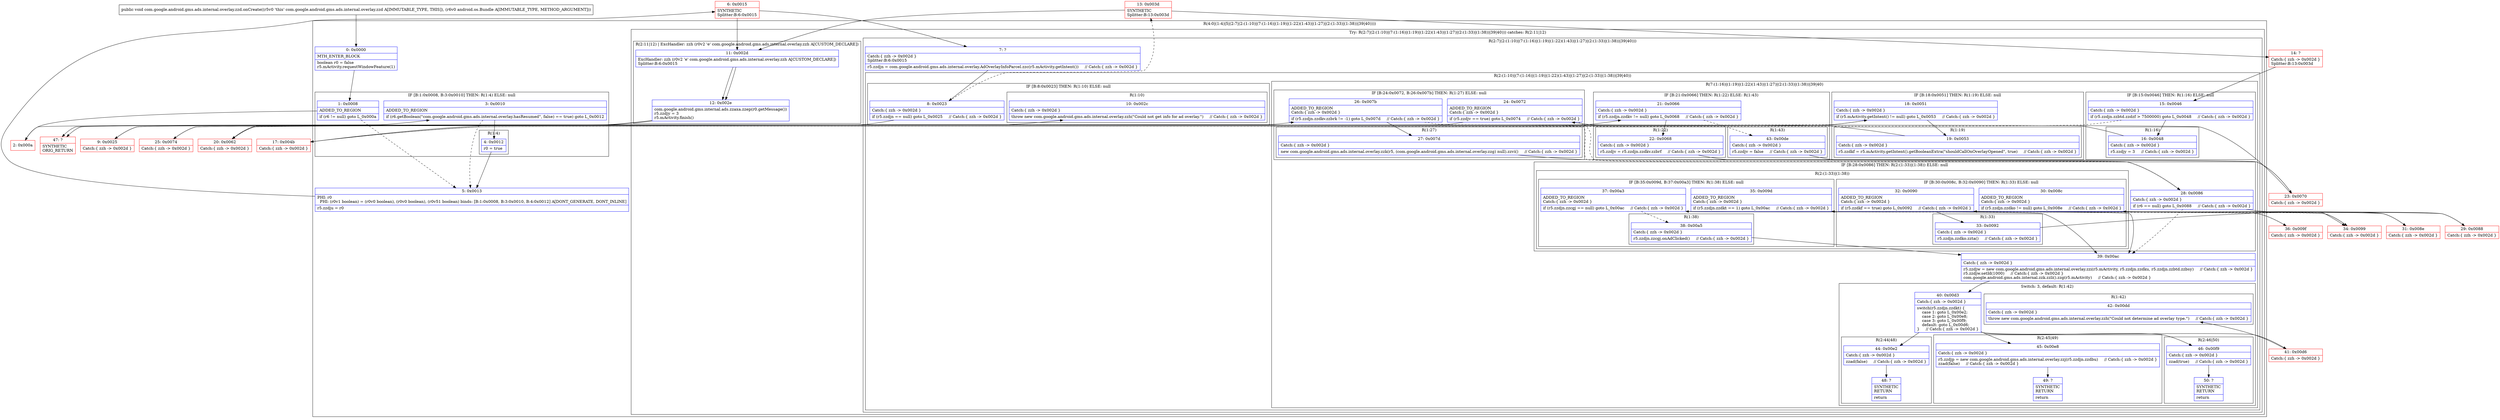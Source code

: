 digraph "CFG forcom.google.android.gms.ads.internal.overlay.zzd.onCreate(Landroid\/os\/Bundle;)V" {
subgraph cluster_Region_872343403 {
label = "R(4:0|(1:4)|5|(2:7|(2:(1:10)|(7:(1:16)|(1:19)|(1:22)(1:43)|(1:27)|(2:(1:33)|(1:38))|39|40))))";
node [shape=record,color=blue];
Node_0 [shape=record,label="{0\:\ 0x0000|MTH_ENTER_BLOCK\l|boolean r0 = false\lr5.mActivity.requestWindowFeature(1)\l}"];
subgraph cluster_IfRegion_1879098237 {
label = "IF [B:1:0x0008, B:3:0x0010] THEN: R(1:4) ELSE: null";
node [shape=record,color=blue];
Node_1 [shape=record,label="{1\:\ 0x0008|ADDED_TO_REGION\l|if (r6 != null) goto L_0x000a\l}"];
Node_3 [shape=record,label="{3\:\ 0x0010|ADDED_TO_REGION\l|if (r6.getBoolean(\"com.google.android.gms.ads.internal.overlay.hasResumed\", false) == true) goto L_0x0012\l}"];
subgraph cluster_Region_1063679450 {
label = "R(1:4)";
node [shape=record,color=blue];
Node_4 [shape=record,label="{4\:\ 0x0012|r0 = true\l}"];
}
}
Node_5 [shape=record,label="{5\:\ 0x0013|PHI: r0 \l  PHI: (r0v1 boolean) = (r0v0 boolean), (r0v0 boolean), (r0v51 boolean) binds: [B:1:0x0008, B:3:0x0010, B:4:0x0012] A[DONT_GENERATE, DONT_INLINE]\l|r5.zzdju = r0\l}"];
subgraph cluster_TryCatchRegion_1277787551 {
label = "Try: R(2:7|(2:(1:10)|(7:(1:16)|(1:19)|(1:22)(1:43)|(1:27)|(2:(1:33)|(1:38))|39|40))) catches: R(2:11|12)";
node [shape=record,color=blue];
subgraph cluster_Region_1316632587 {
label = "R(2:7|(2:(1:10)|(7:(1:16)|(1:19)|(1:22)(1:43)|(1:27)|(2:(1:33)|(1:38))|39|40)))";
node [shape=record,color=blue];
Node_7 [shape=record,label="{7\:\ ?|Catch:\{ zzh \-\> 0x002d \}\lSplitter:B:6:0x0015\l|r5.zzdjn = com.google.android.gms.ads.internal.overlay.AdOverlayInfoParcel.zzc(r5.mActivity.getIntent())     \/\/ Catch:\{ zzh \-\> 0x002d \}\l}"];
subgraph cluster_Region_1117660552 {
label = "R(2:(1:10)|(7:(1:16)|(1:19)|(1:22)(1:43)|(1:27)|(2:(1:33)|(1:38))|39|40))";
node [shape=record,color=blue];
subgraph cluster_IfRegion_879959437 {
label = "IF [B:8:0x0023] THEN: R(1:10) ELSE: null";
node [shape=record,color=blue];
Node_8 [shape=record,label="{8\:\ 0x0023|Catch:\{ zzh \-\> 0x002d \}\l|if (r5.zzdjn == null) goto L_0x0025     \/\/ Catch:\{ zzh \-\> 0x002d \}\l}"];
subgraph cluster_Region_858868505 {
label = "R(1:10)";
node [shape=record,color=blue];
Node_10 [shape=record,label="{10\:\ 0x002c|Catch:\{ zzh \-\> 0x002d \}\l|throw new com.google.android.gms.ads.internal.overlay.zzh(\"Could not get info for ad overlay.\")     \/\/ Catch:\{ zzh \-\> 0x002d \}\l}"];
}
}
subgraph cluster_Region_739546900 {
label = "R(7:(1:16)|(1:19)|(1:22)(1:43)|(1:27)|(2:(1:33)|(1:38))|39|40)";
node [shape=record,color=blue];
subgraph cluster_IfRegion_521491835 {
label = "IF [B:15:0x0046] THEN: R(1:16) ELSE: null";
node [shape=record,color=blue];
Node_15 [shape=record,label="{15\:\ 0x0046|Catch:\{ zzh \-\> 0x002d \}\l|if (r5.zzdjn.zzbtd.zzdzf \> 7500000) goto L_0x0048     \/\/ Catch:\{ zzh \-\> 0x002d \}\l}"];
subgraph cluster_Region_866565217 {
label = "R(1:16)";
node [shape=record,color=blue];
Node_16 [shape=record,label="{16\:\ 0x0048|Catch:\{ zzh \-\> 0x002d \}\l|r5.zzdjy = 3     \/\/ Catch:\{ zzh \-\> 0x002d \}\l}"];
}
}
subgraph cluster_IfRegion_175526031 {
label = "IF [B:18:0x0051] THEN: R(1:19) ELSE: null";
node [shape=record,color=blue];
Node_18 [shape=record,label="{18\:\ 0x0051|Catch:\{ zzh \-\> 0x002d \}\l|if (r5.mActivity.getIntent() != null) goto L_0x0053     \/\/ Catch:\{ zzh \-\> 0x002d \}\l}"];
subgraph cluster_Region_47373026 {
label = "R(1:19)";
node [shape=record,color=blue];
Node_19 [shape=record,label="{19\:\ 0x0053|Catch:\{ zzh \-\> 0x002d \}\l|r5.zzdkf = r5.mActivity.getIntent().getBooleanExtra(\"shouldCallOnOverlayOpened\", true)     \/\/ Catch:\{ zzh \-\> 0x002d \}\l}"];
}
}
subgraph cluster_IfRegion_937032014 {
label = "IF [B:21:0x0066] THEN: R(1:22) ELSE: R(1:43)";
node [shape=record,color=blue];
Node_21 [shape=record,label="{21\:\ 0x0066|Catch:\{ zzh \-\> 0x002d \}\l|if (r5.zzdjn.zzdkv != null) goto L_0x0068     \/\/ Catch:\{ zzh \-\> 0x002d \}\l}"];
subgraph cluster_Region_832179808 {
label = "R(1:22)";
node [shape=record,color=blue];
Node_22 [shape=record,label="{22\:\ 0x0068|Catch:\{ zzh \-\> 0x002d \}\l|r5.zzdjv = r5.zzdjn.zzdkv.zzbrf     \/\/ Catch:\{ zzh \-\> 0x002d \}\l}"];
}
subgraph cluster_Region_156291828 {
label = "R(1:43)";
node [shape=record,color=blue];
Node_43 [shape=record,label="{43\:\ 0x00de|Catch:\{ zzh \-\> 0x002d \}\l|r5.zzdjv = false     \/\/ Catch:\{ zzh \-\> 0x002d \}\l}"];
}
}
subgraph cluster_IfRegion_490806518 {
label = "IF [B:24:0x0072, B:26:0x007b] THEN: R(1:27) ELSE: null";
node [shape=record,color=blue];
Node_24 [shape=record,label="{24\:\ 0x0072|ADDED_TO_REGION\lCatch:\{ zzh \-\> 0x002d \}\l|if (r5.zzdjv == true) goto L_0x0074     \/\/ Catch:\{ zzh \-\> 0x002d \}\l}"];
Node_26 [shape=record,label="{26\:\ 0x007b|ADDED_TO_REGION\lCatch:\{ zzh \-\> 0x002d \}\l|if (r5.zzdjn.zzdkv.zzbrk != \-1) goto L_0x007d     \/\/ Catch:\{ zzh \-\> 0x002d \}\l}"];
subgraph cluster_Region_1705674137 {
label = "R(1:27)";
node [shape=record,color=blue];
Node_27 [shape=record,label="{27\:\ 0x007d|Catch:\{ zzh \-\> 0x002d \}\l|new com.google.android.gms.ads.internal.overlay.zzk(r5, (com.google.android.gms.ads.internal.overlay.zzg) null).zzvi()     \/\/ Catch:\{ zzh \-\> 0x002d \}\l}"];
}
}
subgraph cluster_IfRegion_77758018 {
label = "IF [B:28:0x0086] THEN: R(2:(1:33)|(1:38)) ELSE: null";
node [shape=record,color=blue];
Node_28 [shape=record,label="{28\:\ 0x0086|Catch:\{ zzh \-\> 0x002d \}\l|if (r6 == null) goto L_0x0088     \/\/ Catch:\{ zzh \-\> 0x002d \}\l}"];
subgraph cluster_Region_199936848 {
label = "R(2:(1:33)|(1:38))";
node [shape=record,color=blue];
subgraph cluster_IfRegion_509202551 {
label = "IF [B:30:0x008c, B:32:0x0090] THEN: R(1:33) ELSE: null";
node [shape=record,color=blue];
Node_30 [shape=record,label="{30\:\ 0x008c|ADDED_TO_REGION\lCatch:\{ zzh \-\> 0x002d \}\l|if (r5.zzdjn.zzdko != null) goto L_0x008e     \/\/ Catch:\{ zzh \-\> 0x002d \}\l}"];
Node_32 [shape=record,label="{32\:\ 0x0090|ADDED_TO_REGION\lCatch:\{ zzh \-\> 0x002d \}\l|if (r5.zzdkf == true) goto L_0x0092     \/\/ Catch:\{ zzh \-\> 0x002d \}\l}"];
subgraph cluster_Region_795740264 {
label = "R(1:33)";
node [shape=record,color=blue];
Node_33 [shape=record,label="{33\:\ 0x0092|Catch:\{ zzh \-\> 0x002d \}\l|r5.zzdjn.zzdko.zzta()     \/\/ Catch:\{ zzh \-\> 0x002d \}\l}"];
}
}
subgraph cluster_IfRegion_942224297 {
label = "IF [B:35:0x009d, B:37:0x00a3] THEN: R(1:38) ELSE: null";
node [shape=record,color=blue];
Node_35 [shape=record,label="{35\:\ 0x009d|ADDED_TO_REGION\lCatch:\{ zzh \-\> 0x002d \}\l|if (r5.zzdjn.zzdkt == 1) goto L_0x00ac     \/\/ Catch:\{ zzh \-\> 0x002d \}\l}"];
Node_37 [shape=record,label="{37\:\ 0x00a3|ADDED_TO_REGION\lCatch:\{ zzh \-\> 0x002d \}\l|if (r5.zzdjn.zzcgj == null) goto L_0x00ac     \/\/ Catch:\{ zzh \-\> 0x002d \}\l}"];
subgraph cluster_Region_1699008439 {
label = "R(1:38)";
node [shape=record,color=blue];
Node_38 [shape=record,label="{38\:\ 0x00a5|Catch:\{ zzh \-\> 0x002d \}\l|r5.zzdjn.zzcgj.onAdClicked()     \/\/ Catch:\{ zzh \-\> 0x002d \}\l}"];
}
}
}
}
Node_39 [shape=record,label="{39\:\ 0x00ac|Catch:\{ zzh \-\> 0x002d \}\l|r5.zzdjw = new com.google.android.gms.ads.internal.overlay.zzi(r5.mActivity, r5.zzdjn.zzdku, r5.zzdjn.zzbtd.zzbsy)     \/\/ Catch:\{ zzh \-\> 0x002d \}\lr5.zzdjw.setId(1000)     \/\/ Catch:\{ zzh \-\> 0x002d \}\lcom.google.android.gms.ads.internal.zzk.zzli().zzg(r5.mActivity)     \/\/ Catch:\{ zzh \-\> 0x002d \}\l}"];
subgraph cluster_SwitchRegion_902717696 {
label = "Switch: 3, default: R(1:42)";
node [shape=record,color=blue];
Node_40 [shape=record,label="{40\:\ 0x00d3|Catch:\{ zzh \-\> 0x002d \}\l|switch(r5.zzdjn.zzdkt) \{\l    case 1: goto L_0x00e2;\l    case 2: goto L_0x00e8;\l    case 3: goto L_0x00f9;\l    default: goto L_0x00d6;\l\}     \/\/ Catch:\{ zzh \-\> 0x002d \}\l}"];
subgraph cluster_Region_1790710425 {
label = "R(2:44|48)";
node [shape=record,color=blue];
Node_44 [shape=record,label="{44\:\ 0x00e2|Catch:\{ zzh \-\> 0x002d \}\l|zzad(false)     \/\/ Catch:\{ zzh \-\> 0x002d \}\l}"];
Node_48 [shape=record,label="{48\:\ ?|SYNTHETIC\lRETURN\l|return\l}"];
}
subgraph cluster_Region_460963868 {
label = "R(2:45|49)";
node [shape=record,color=blue];
Node_45 [shape=record,label="{45\:\ 0x00e8|Catch:\{ zzh \-\> 0x002d \}\l|r5.zzdjp = new com.google.android.gms.ads.internal.overlay.zzj(r5.zzdjn.zzdbu)     \/\/ Catch:\{ zzh \-\> 0x002d \}\lzzad(false)     \/\/ Catch:\{ zzh \-\> 0x002d \}\l}"];
Node_49 [shape=record,label="{49\:\ ?|SYNTHETIC\lRETURN\l|return\l}"];
}
subgraph cluster_Region_1485020595 {
label = "R(2:46|50)";
node [shape=record,color=blue];
Node_46 [shape=record,label="{46\:\ 0x00f9|Catch:\{ zzh \-\> 0x002d \}\l|zzad(true)     \/\/ Catch:\{ zzh \-\> 0x002d \}\l}"];
Node_50 [shape=record,label="{50\:\ ?|SYNTHETIC\lRETURN\l|return\l}"];
}
subgraph cluster_Region_511914434 {
label = "R(1:42)";
node [shape=record,color=blue];
Node_42 [shape=record,label="{42\:\ 0x00dd|Catch:\{ zzh \-\> 0x002d \}\l|throw new com.google.android.gms.ads.internal.overlay.zzh(\"Could not determine ad overlay type.\")     \/\/ Catch:\{ zzh \-\> 0x002d \}\l}"];
}
}
}
}
}
subgraph cluster_Region_346148945 {
label = "R(2:11|12) | ExcHandler: zzh (r0v2 'e' com.google.android.gms.ads.internal.overlay.zzh A[CUSTOM_DECLARE])\l";
node [shape=record,color=blue];
Node_11 [shape=record,label="{11\:\ 0x002d|ExcHandler: zzh (r0v2 'e' com.google.android.gms.ads.internal.overlay.zzh A[CUSTOM_DECLARE])\lSplitter:B:6:0x0015\l}"];
Node_12 [shape=record,label="{12\:\ 0x002e|com.google.android.gms.internal.ads.zzaxa.zzep(r0.getMessage())\lr5.zzdjy = 3\lr5.mActivity.finish()\l}"];
}
}
}
subgraph cluster_Region_346148945 {
label = "R(2:11|12) | ExcHandler: zzh (r0v2 'e' com.google.android.gms.ads.internal.overlay.zzh A[CUSTOM_DECLARE])\l";
node [shape=record,color=blue];
Node_11 [shape=record,label="{11\:\ 0x002d|ExcHandler: zzh (r0v2 'e' com.google.android.gms.ads.internal.overlay.zzh A[CUSTOM_DECLARE])\lSplitter:B:6:0x0015\l}"];
Node_12 [shape=record,label="{12\:\ 0x002e|com.google.android.gms.internal.ads.zzaxa.zzep(r0.getMessage())\lr5.zzdjy = 3\lr5.mActivity.finish()\l}"];
}
Node_2 [shape=record,color=red,label="{2\:\ 0x000a}"];
Node_6 [shape=record,color=red,label="{6\:\ 0x0015|SYNTHETIC\lSplitter:B:6:0x0015\l}"];
Node_9 [shape=record,color=red,label="{9\:\ 0x0025|Catch:\{ zzh \-\> 0x002d \}\l}"];
Node_13 [shape=record,color=red,label="{13\:\ 0x003d|SYNTHETIC\lSplitter:B:13:0x003d\l}"];
Node_14 [shape=record,color=red,label="{14\:\ ?|Catch:\{ zzh \-\> 0x002d \}\lSplitter:B:13:0x003d\l}"];
Node_17 [shape=record,color=red,label="{17\:\ 0x004b|Catch:\{ zzh \-\> 0x002d \}\l}"];
Node_20 [shape=record,color=red,label="{20\:\ 0x0062|Catch:\{ zzh \-\> 0x002d \}\l}"];
Node_23 [shape=record,color=red,label="{23\:\ 0x0070|Catch:\{ zzh \-\> 0x002d \}\l}"];
Node_25 [shape=record,color=red,label="{25\:\ 0x0074|Catch:\{ zzh \-\> 0x002d \}\l}"];
Node_29 [shape=record,color=red,label="{29\:\ 0x0088|Catch:\{ zzh \-\> 0x002d \}\l}"];
Node_31 [shape=record,color=red,label="{31\:\ 0x008e|Catch:\{ zzh \-\> 0x002d \}\l}"];
Node_34 [shape=record,color=red,label="{34\:\ 0x0099|Catch:\{ zzh \-\> 0x002d \}\l}"];
Node_36 [shape=record,color=red,label="{36\:\ 0x009f|Catch:\{ zzh \-\> 0x002d \}\l}"];
Node_41 [shape=record,color=red,label="{41\:\ 0x00d6|Catch:\{ zzh \-\> 0x002d \}\l}"];
Node_47 [shape=record,color=red,label="{47\:\ ?|SYNTHETIC\lORIG_RETURN\l}"];
MethodNode[shape=record,label="{public void com.google.android.gms.ads.internal.overlay.zzd.onCreate((r5v0 'this' com.google.android.gms.ads.internal.overlay.zzd A[IMMUTABLE_TYPE, THIS]), (r6v0 android.os.Bundle A[IMMUTABLE_TYPE, METHOD_ARGUMENT])) }"];
MethodNode -> Node_0;
Node_0 -> Node_1;
Node_1 -> Node_2;
Node_1 -> Node_5[style=dashed];
Node_3 -> Node_4;
Node_3 -> Node_5[style=dashed];
Node_4 -> Node_5;
Node_5 -> Node_6;
Node_7 -> Node_8;
Node_8 -> Node_9;
Node_8 -> Node_13[style=dashed];
Node_15 -> Node_16;
Node_15 -> Node_17[style=dashed];
Node_16 -> Node_17;
Node_18 -> Node_19;
Node_18 -> Node_20[style=dashed];
Node_19 -> Node_20;
Node_21 -> Node_22;
Node_21 -> Node_43[style=dashed];
Node_22 -> Node_23;
Node_43 -> Node_23;
Node_24 -> Node_25;
Node_24 -> Node_28[style=dashed];
Node_26 -> Node_27;
Node_26 -> Node_28[style=dashed];
Node_27 -> Node_28;
Node_28 -> Node_29;
Node_28 -> Node_39[style=dashed];
Node_30 -> Node_31;
Node_30 -> Node_34[style=dashed];
Node_32 -> Node_33;
Node_32 -> Node_34[style=dashed];
Node_33 -> Node_34;
Node_35 -> Node_36[style=dashed];
Node_35 -> Node_39;
Node_37 -> Node_38[style=dashed];
Node_37 -> Node_39;
Node_38 -> Node_39;
Node_39 -> Node_40;
Node_40 -> Node_41;
Node_40 -> Node_44;
Node_40 -> Node_45;
Node_40 -> Node_46;
Node_44 -> Node_48;
Node_45 -> Node_49;
Node_46 -> Node_50;
Node_11 -> Node_12;
Node_12 -> Node_47;
Node_11 -> Node_12;
Node_12 -> Node_47;
Node_2 -> Node_3;
Node_6 -> Node_7;
Node_6 -> Node_11;
Node_9 -> Node_10;
Node_13 -> Node_14;
Node_13 -> Node_11;
Node_14 -> Node_15;
Node_17 -> Node_18;
Node_20 -> Node_21;
Node_23 -> Node_24;
Node_25 -> Node_26;
Node_29 -> Node_30;
Node_31 -> Node_32;
Node_34 -> Node_35;
Node_36 -> Node_37;
Node_41 -> Node_42;
}

